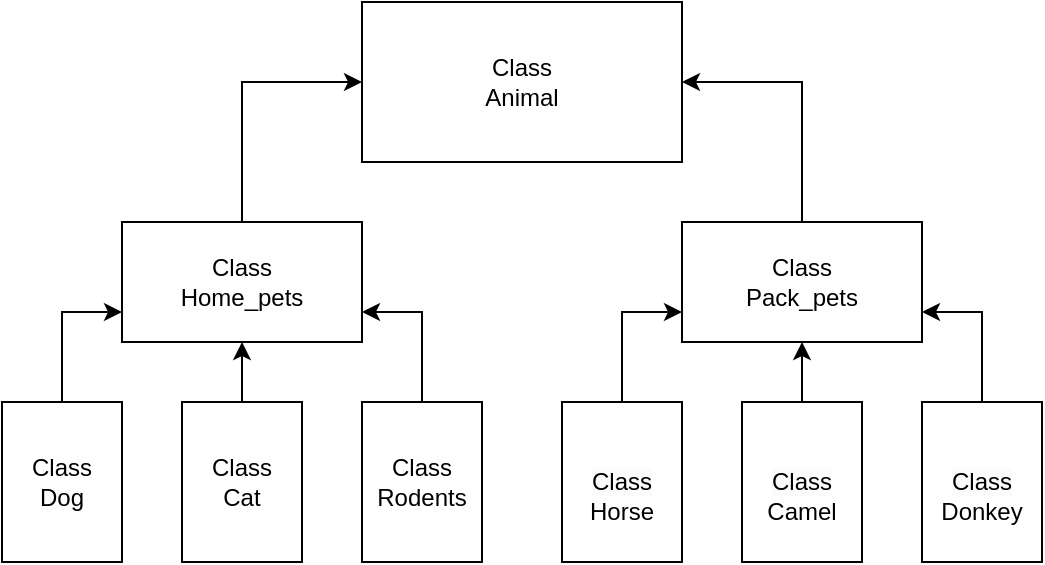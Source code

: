 <mxfile version="22.1.21" type="device">
  <diagram name="Страница — 1" id="fUTxwGz3rWedd2_tSDSf">
    <mxGraphModel dx="832" dy="479" grid="1" gridSize="10" guides="1" tooltips="1" connect="1" arrows="1" fold="1" page="1" pageScale="1" pageWidth="827" pageHeight="1169" math="0" shadow="0">
      <root>
        <mxCell id="0" />
        <mxCell id="1" parent="0" />
        <mxCell id="RAh6J8Nhn1JqPmXHBG1S-5" value="Class &lt;br&gt;Animal" style="rounded=0;whiteSpace=wrap;html=1;" vertex="1" parent="1">
          <mxGeometry x="320" y="40" width="160" height="80" as="geometry" />
        </mxCell>
        <mxCell id="RAh6J8Nhn1JqPmXHBG1S-25" style="edgeStyle=orthogonalEdgeStyle;rounded=0;orthogonalLoop=1;jettySize=auto;html=1;exitX=0.5;exitY=0;exitDx=0;exitDy=0;entryX=0;entryY=0.5;entryDx=0;entryDy=0;" edge="1" parent="1" source="RAh6J8Nhn1JqPmXHBG1S-9" target="RAh6J8Nhn1JqPmXHBG1S-5">
          <mxGeometry relative="1" as="geometry" />
        </mxCell>
        <mxCell id="RAh6J8Nhn1JqPmXHBG1S-9" value="Class&lt;br&gt;Home_pets" style="rounded=0;whiteSpace=wrap;html=1;" vertex="1" parent="1">
          <mxGeometry x="200" y="150" width="120" height="60" as="geometry" />
        </mxCell>
        <mxCell id="RAh6J8Nhn1JqPmXHBG1S-27" style="edgeStyle=orthogonalEdgeStyle;rounded=0;orthogonalLoop=1;jettySize=auto;html=1;exitX=0.5;exitY=0;exitDx=0;exitDy=0;entryX=0.5;entryY=1;entryDx=0;entryDy=0;" edge="1" parent="1" source="RAh6J8Nhn1JqPmXHBG1S-13" target="RAh6J8Nhn1JqPmXHBG1S-9">
          <mxGeometry relative="1" as="geometry" />
        </mxCell>
        <mxCell id="RAh6J8Nhn1JqPmXHBG1S-13" value="Class&lt;br&gt;Cat" style="rounded=0;whiteSpace=wrap;html=1;" vertex="1" parent="1">
          <mxGeometry x="230" y="240" width="60" height="80" as="geometry" />
        </mxCell>
        <mxCell id="RAh6J8Nhn1JqPmXHBG1S-28" style="edgeStyle=orthogonalEdgeStyle;rounded=0;orthogonalLoop=1;jettySize=auto;html=1;exitX=0.5;exitY=0;exitDx=0;exitDy=0;entryX=0;entryY=0.75;entryDx=0;entryDy=0;" edge="1" parent="1" source="RAh6J8Nhn1JqPmXHBG1S-15" target="RAh6J8Nhn1JqPmXHBG1S-9">
          <mxGeometry relative="1" as="geometry" />
        </mxCell>
        <mxCell id="RAh6J8Nhn1JqPmXHBG1S-15" value="Class&lt;br&gt;Dog" style="rounded=0;whiteSpace=wrap;html=1;" vertex="1" parent="1">
          <mxGeometry x="140" y="240" width="60" height="80" as="geometry" />
        </mxCell>
        <mxCell id="RAh6J8Nhn1JqPmXHBG1S-24" style="edgeStyle=orthogonalEdgeStyle;rounded=0;orthogonalLoop=1;jettySize=auto;html=1;exitX=0.5;exitY=0;exitDx=0;exitDy=0;entryX=1;entryY=0.5;entryDx=0;entryDy=0;" edge="1" parent="1" source="RAh6J8Nhn1JqPmXHBG1S-16" target="RAh6J8Nhn1JqPmXHBG1S-5">
          <mxGeometry relative="1" as="geometry" />
        </mxCell>
        <mxCell id="RAh6J8Nhn1JqPmXHBG1S-16" value="Class&lt;br&gt;Pack_pets" style="rounded=0;whiteSpace=wrap;html=1;" vertex="1" parent="1">
          <mxGeometry x="480" y="150" width="120" height="60" as="geometry" />
        </mxCell>
        <mxCell id="RAh6J8Nhn1JqPmXHBG1S-26" style="edgeStyle=orthogonalEdgeStyle;rounded=0;orthogonalLoop=1;jettySize=auto;html=1;exitX=0.5;exitY=0;exitDx=0;exitDy=0;entryX=1;entryY=0.75;entryDx=0;entryDy=0;" edge="1" parent="1" source="RAh6J8Nhn1JqPmXHBG1S-17" target="RAh6J8Nhn1JqPmXHBG1S-9">
          <mxGeometry relative="1" as="geometry" />
        </mxCell>
        <mxCell id="RAh6J8Nhn1JqPmXHBG1S-17" value="Class&lt;br&gt;Rodents" style="rounded=0;whiteSpace=wrap;html=1;" vertex="1" parent="1">
          <mxGeometry x="320" y="240" width="60" height="80" as="geometry" />
        </mxCell>
        <mxCell id="RAh6J8Nhn1JqPmXHBG1S-23" style="edgeStyle=orthogonalEdgeStyle;rounded=0;orthogonalLoop=1;jettySize=auto;html=1;exitX=0.5;exitY=0;exitDx=0;exitDy=0;entryX=1;entryY=0.75;entryDx=0;entryDy=0;" edge="1" parent="1" source="RAh6J8Nhn1JqPmXHBG1S-18" target="RAh6J8Nhn1JqPmXHBG1S-16">
          <mxGeometry relative="1" as="geometry" />
        </mxCell>
        <mxCell id="RAh6J8Nhn1JqPmXHBG1S-18" value="&lt;br&gt;&lt;span style=&quot;color: rgb(0, 0, 0); font-family: Helvetica; font-size: 12px; font-style: normal; font-variant-ligatures: normal; font-variant-caps: normal; font-weight: 400; letter-spacing: normal; orphans: 2; text-align: center; text-indent: 0px; text-transform: none; widows: 2; word-spacing: 0px; -webkit-text-stroke-width: 0px; background-color: rgb(251, 251, 251); text-decoration-thickness: initial; text-decoration-style: initial; text-decoration-color: initial; float: none; display: inline !important;&quot;&gt;Class&lt;/span&gt;&lt;br&gt;Donkey" style="rounded=0;whiteSpace=wrap;html=1;" vertex="1" parent="1">
          <mxGeometry x="600" y="240" width="60" height="80" as="geometry" />
        </mxCell>
        <mxCell id="RAh6J8Nhn1JqPmXHBG1S-21" style="edgeStyle=orthogonalEdgeStyle;rounded=0;orthogonalLoop=1;jettySize=auto;html=1;exitX=0.5;exitY=0;exitDx=0;exitDy=0;entryX=0.5;entryY=1;entryDx=0;entryDy=0;" edge="1" parent="1" source="RAh6J8Nhn1JqPmXHBG1S-19" target="RAh6J8Nhn1JqPmXHBG1S-16">
          <mxGeometry relative="1" as="geometry" />
        </mxCell>
        <mxCell id="RAh6J8Nhn1JqPmXHBG1S-19" value="&lt;br&gt;&lt;span style=&quot;color: rgb(0, 0, 0); font-family: Helvetica; font-size: 12px; font-style: normal; font-variant-ligatures: normal; font-variant-caps: normal; font-weight: 400; letter-spacing: normal; orphans: 2; text-align: center; text-indent: 0px; text-transform: none; widows: 2; word-spacing: 0px; -webkit-text-stroke-width: 0px; background-color: rgb(251, 251, 251); text-decoration-thickness: initial; text-decoration-style: initial; text-decoration-color: initial; float: none; display: inline !important;&quot;&gt;Class&lt;/span&gt;&lt;br&gt;Camel" style="rounded=0;whiteSpace=wrap;html=1;" vertex="1" parent="1">
          <mxGeometry x="510" y="240" width="60" height="80" as="geometry" />
        </mxCell>
        <mxCell id="RAh6J8Nhn1JqPmXHBG1S-22" style="edgeStyle=orthogonalEdgeStyle;rounded=0;orthogonalLoop=1;jettySize=auto;html=1;exitX=0.5;exitY=0;exitDx=0;exitDy=0;entryX=0;entryY=0.75;entryDx=0;entryDy=0;" edge="1" parent="1" source="RAh6J8Nhn1JqPmXHBG1S-20" target="RAh6J8Nhn1JqPmXHBG1S-16">
          <mxGeometry relative="1" as="geometry" />
        </mxCell>
        <mxCell id="RAh6J8Nhn1JqPmXHBG1S-20" value="&lt;br&gt;&lt;span style=&quot;color: rgb(0, 0, 0); font-family: Helvetica; font-size: 12px; font-style: normal; font-variant-ligatures: normal; font-variant-caps: normal; font-weight: 400; letter-spacing: normal; orphans: 2; text-align: center; text-indent: 0px; text-transform: none; widows: 2; word-spacing: 0px; -webkit-text-stroke-width: 0px; background-color: rgb(251, 251, 251); text-decoration-thickness: initial; text-decoration-style: initial; text-decoration-color: initial; float: none; display: inline !important;&quot;&gt;Class&lt;/span&gt;&lt;br&gt;Horse" style="rounded=0;whiteSpace=wrap;html=1;" vertex="1" parent="1">
          <mxGeometry x="420" y="240" width="60" height="80" as="geometry" />
        </mxCell>
      </root>
    </mxGraphModel>
  </diagram>
</mxfile>
